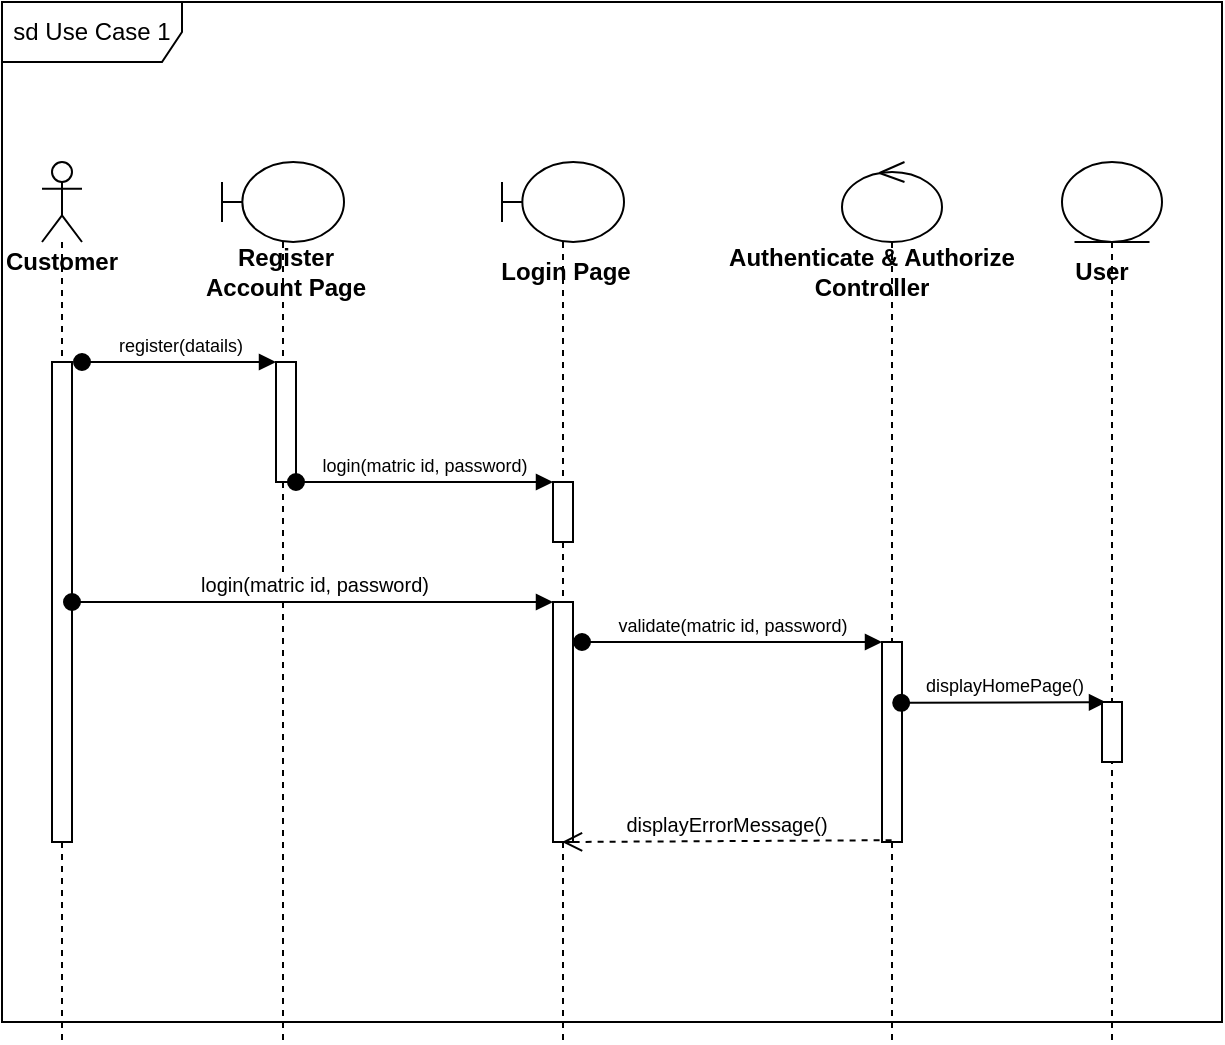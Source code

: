 <mxfile>
    <diagram id="SKFUPThVvm5YIga55C1E" name="Page-1">
        <mxGraphModel dx="1242" dy="568" grid="1" gridSize="10" guides="1" tooltips="1" connect="1" arrows="1" fold="1" page="1" pageScale="1" pageWidth="1169" pageHeight="1654" math="0" shadow="0">
            <root>
                <mxCell id="0"/>
                <mxCell id="1" parent="0"/>
                <mxCell id="16" value="sd Use Case 1" style="shape=umlFrame;whiteSpace=wrap;html=1;width=90;height=30;" parent="1" vertex="1">
                    <mxGeometry x="1070" y="120" width="610" height="510" as="geometry"/>
                </mxCell>
                <mxCell id="5" value="&lt;b&gt;Customer&lt;/b&gt;" style="shape=umlLifeline;participant=umlActor;perimeter=lifelinePerimeter;whiteSpace=wrap;html=1;container=1;collapsible=0;recursiveResize=0;verticalAlign=top;spacingTop=36;outlineConnect=0;" parent="1" vertex="1">
                    <mxGeometry x="1090" y="200" width="20" height="440" as="geometry"/>
                </mxCell>
                <mxCell id="17" value="" style="html=1;points=[];perimeter=orthogonalPerimeter;" parent="5" vertex="1">
                    <mxGeometry x="5" y="100" width="10" height="240" as="geometry"/>
                </mxCell>
                <mxCell id="7" value="" style="shape=umlLifeline;participant=umlBoundary;perimeter=lifelinePerimeter;whiteSpace=wrap;html=1;container=1;collapsible=0;recursiveResize=0;verticalAlign=top;spacingTop=36;outlineConnect=0;" parent="1" vertex="1">
                    <mxGeometry x="1180" y="200" width="61" height="440" as="geometry"/>
                </mxCell>
                <mxCell id="8" value="&lt;b&gt;Register Account Page&lt;/b&gt;" style="text;html=1;strokeColor=none;fillColor=none;align=center;verticalAlign=middle;whiteSpace=wrap;rounded=0;" parent="7" vertex="1">
                    <mxGeometry x="-11" y="40" width="86" height="30" as="geometry"/>
                </mxCell>
                <mxCell id="18" value="" style="html=1;points=[];perimeter=orthogonalPerimeter;" parent="7" vertex="1">
                    <mxGeometry x="27" y="100" width="10" height="60" as="geometry"/>
                </mxCell>
                <mxCell id="9" value="" style="shape=umlLifeline;participant=umlBoundary;perimeter=lifelinePerimeter;whiteSpace=wrap;html=1;container=1;collapsible=0;recursiveResize=0;verticalAlign=top;spacingTop=36;outlineConnect=0;" parent="1" vertex="1">
                    <mxGeometry x="1320" y="200" width="61" height="440" as="geometry"/>
                </mxCell>
                <mxCell id="10" value="&lt;b&gt;Login Page&lt;/b&gt;" style="text;html=1;strokeColor=none;fillColor=none;align=center;verticalAlign=middle;whiteSpace=wrap;rounded=0;" parent="9" vertex="1">
                    <mxGeometry x="-11" y="40" width="86" height="30" as="geometry"/>
                </mxCell>
                <mxCell id="23" value="" style="html=1;points=[];perimeter=orthogonalPerimeter;" parent="9" vertex="1">
                    <mxGeometry x="25.5" y="160" width="10" height="30" as="geometry"/>
                </mxCell>
                <mxCell id="25" value="" style="html=1;points=[];perimeter=orthogonalPerimeter;" parent="9" vertex="1">
                    <mxGeometry x="25.5" y="220" width="10" height="120" as="geometry"/>
                </mxCell>
                <mxCell id="11" value="" style="shape=umlLifeline;participant=umlControl;perimeter=lifelinePerimeter;whiteSpace=wrap;html=1;container=1;collapsible=0;recursiveResize=0;verticalAlign=top;spacingTop=36;outlineConnect=0;" parent="1" vertex="1">
                    <mxGeometry x="1490" y="200" width="50" height="440" as="geometry"/>
                </mxCell>
                <mxCell id="27" value="" style="html=1;points=[];perimeter=orthogonalPerimeter;" parent="11" vertex="1">
                    <mxGeometry x="20" y="240" width="10" height="100" as="geometry"/>
                </mxCell>
                <mxCell id="12" value="&lt;b&gt;Authenticate &amp;amp; Authorize Controller&lt;/b&gt;" style="text;html=1;strokeColor=none;fillColor=none;align=center;verticalAlign=middle;whiteSpace=wrap;rounded=0;" parent="1" vertex="1">
                    <mxGeometry x="1430" y="240" width="150" height="30" as="geometry"/>
                </mxCell>
                <mxCell id="19" value="&lt;font style=&quot;font-size: 9px;&quot;&gt;register(datails)&lt;/font&gt;" style="html=1;verticalAlign=bottom;startArrow=oval;endArrow=block;startSize=8;" parent="1" target="18" edge="1">
                    <mxGeometry x="0.01" relative="1" as="geometry">
                        <mxPoint x="1110" y="300" as="sourcePoint"/>
                        <mxPoint as="offset"/>
                    </mxGeometry>
                </mxCell>
                <mxCell id="24" value="&lt;font style=&quot;font-size: 9px;&quot;&gt;login(matric id, password)&lt;/font&gt;" style="html=1;verticalAlign=bottom;startArrow=oval;endArrow=block;startSize=8;" parent="1" source="18" target="23" edge="1">
                    <mxGeometry x="-0.004" relative="1" as="geometry">
                        <mxPoint x="1290" y="340" as="sourcePoint"/>
                        <mxPoint as="offset"/>
                    </mxGeometry>
                </mxCell>
                <mxCell id="26" value="&lt;font style=&quot;font-size: 10px;&quot;&gt;login(matric id, password)&lt;/font&gt;" style="html=1;verticalAlign=bottom;startArrow=oval;endArrow=block;startSize=8;" parent="1" source="17" target="25" edge="1">
                    <mxGeometry relative="1" as="geometry">
                        <mxPoint x="1285.5" y="400" as="sourcePoint"/>
                    </mxGeometry>
                </mxCell>
                <mxCell id="28" value="&lt;font style=&quot;font-size: 9px;&quot;&gt;validate(matric id, password)&lt;/font&gt;" style="html=1;verticalAlign=bottom;startArrow=oval;endArrow=block;startSize=8;" parent="1" target="27" edge="1">
                    <mxGeometry relative="1" as="geometry">
                        <mxPoint x="1360" y="440" as="sourcePoint"/>
                    </mxGeometry>
                </mxCell>
                <mxCell id="30" value="&lt;font style=&quot;font-size: 9px;&quot;&gt;displayHomePage()&lt;/font&gt;" style="html=1;verticalAlign=bottom;startArrow=oval;endArrow=block;startSize=8;exitX=0.96;exitY=0.304;exitDx=0;exitDy=0;exitPerimeter=0;entryX=0.2;entryY=0.005;entryDx=0;entryDy=0;entryPerimeter=0;" parent="1" source="27" target="38" edge="1">
                    <mxGeometry relative="1" as="geometry">
                        <mxPoint x="1567" y="440" as="sourcePoint"/>
                        <mxPoint x="1625.5" y="468.3" as="targetPoint"/>
                    </mxGeometry>
                </mxCell>
                <mxCell id="31" value="&lt;font style=&quot;font-size: 10px;&quot;&gt;displayErrorMessage()&lt;/font&gt;" style="html=1;verticalAlign=bottom;endArrow=open;dashed=1;endSize=8;exitX=0.48;exitY=0.991;exitDx=0;exitDy=0;exitPerimeter=0;entryX=0.45;entryY=1;entryDx=0;entryDy=0;entryPerimeter=0;" parent="1" source="27" target="25" edge="1">
                    <mxGeometry relative="1" as="geometry">
                        <mxPoint x="1440" y="520" as="sourcePoint"/>
                        <mxPoint x="1360" y="520" as="targetPoint"/>
                    </mxGeometry>
                </mxCell>
                <mxCell id="36" value="&lt;div style=&quot;text-align: start;&quot;&gt;&lt;span style=&quot;background-color: initial; font-size: 0px;&quot;&gt;&lt;font face=&quot;monospace&quot; color=&quot;rgba(0, 0, 0, 0)&quot;&gt;us&lt;/font&gt;&lt;/span&gt;&lt;/div&gt;" style="shape=umlLifeline;participant=umlEntity;perimeter=lifelinePerimeter;whiteSpace=wrap;html=1;container=1;collapsible=0;recursiveResize=0;verticalAlign=top;spacingTop=36;outlineConnect=0;" vertex="1" parent="1">
                    <mxGeometry x="1600" y="200" width="50" height="440" as="geometry"/>
                </mxCell>
                <mxCell id="37" value="&lt;b&gt;&lt;font style=&quot;font-size: 12px;&quot;&gt;User&lt;/font&gt;&lt;/b&gt;" style="text;html=1;strokeColor=none;fillColor=none;align=center;verticalAlign=middle;whiteSpace=wrap;rounded=0;" vertex="1" parent="36">
                    <mxGeometry x="-10" y="40" width="60" height="30" as="geometry"/>
                </mxCell>
                <mxCell id="38" value="" style="html=1;points=[];perimeter=orthogonalPerimeter;fontSize=12;" vertex="1" parent="36">
                    <mxGeometry x="20" y="270" width="10" height="30" as="geometry"/>
                </mxCell>
            </root>
        </mxGraphModel>
    </diagram>
</mxfile>